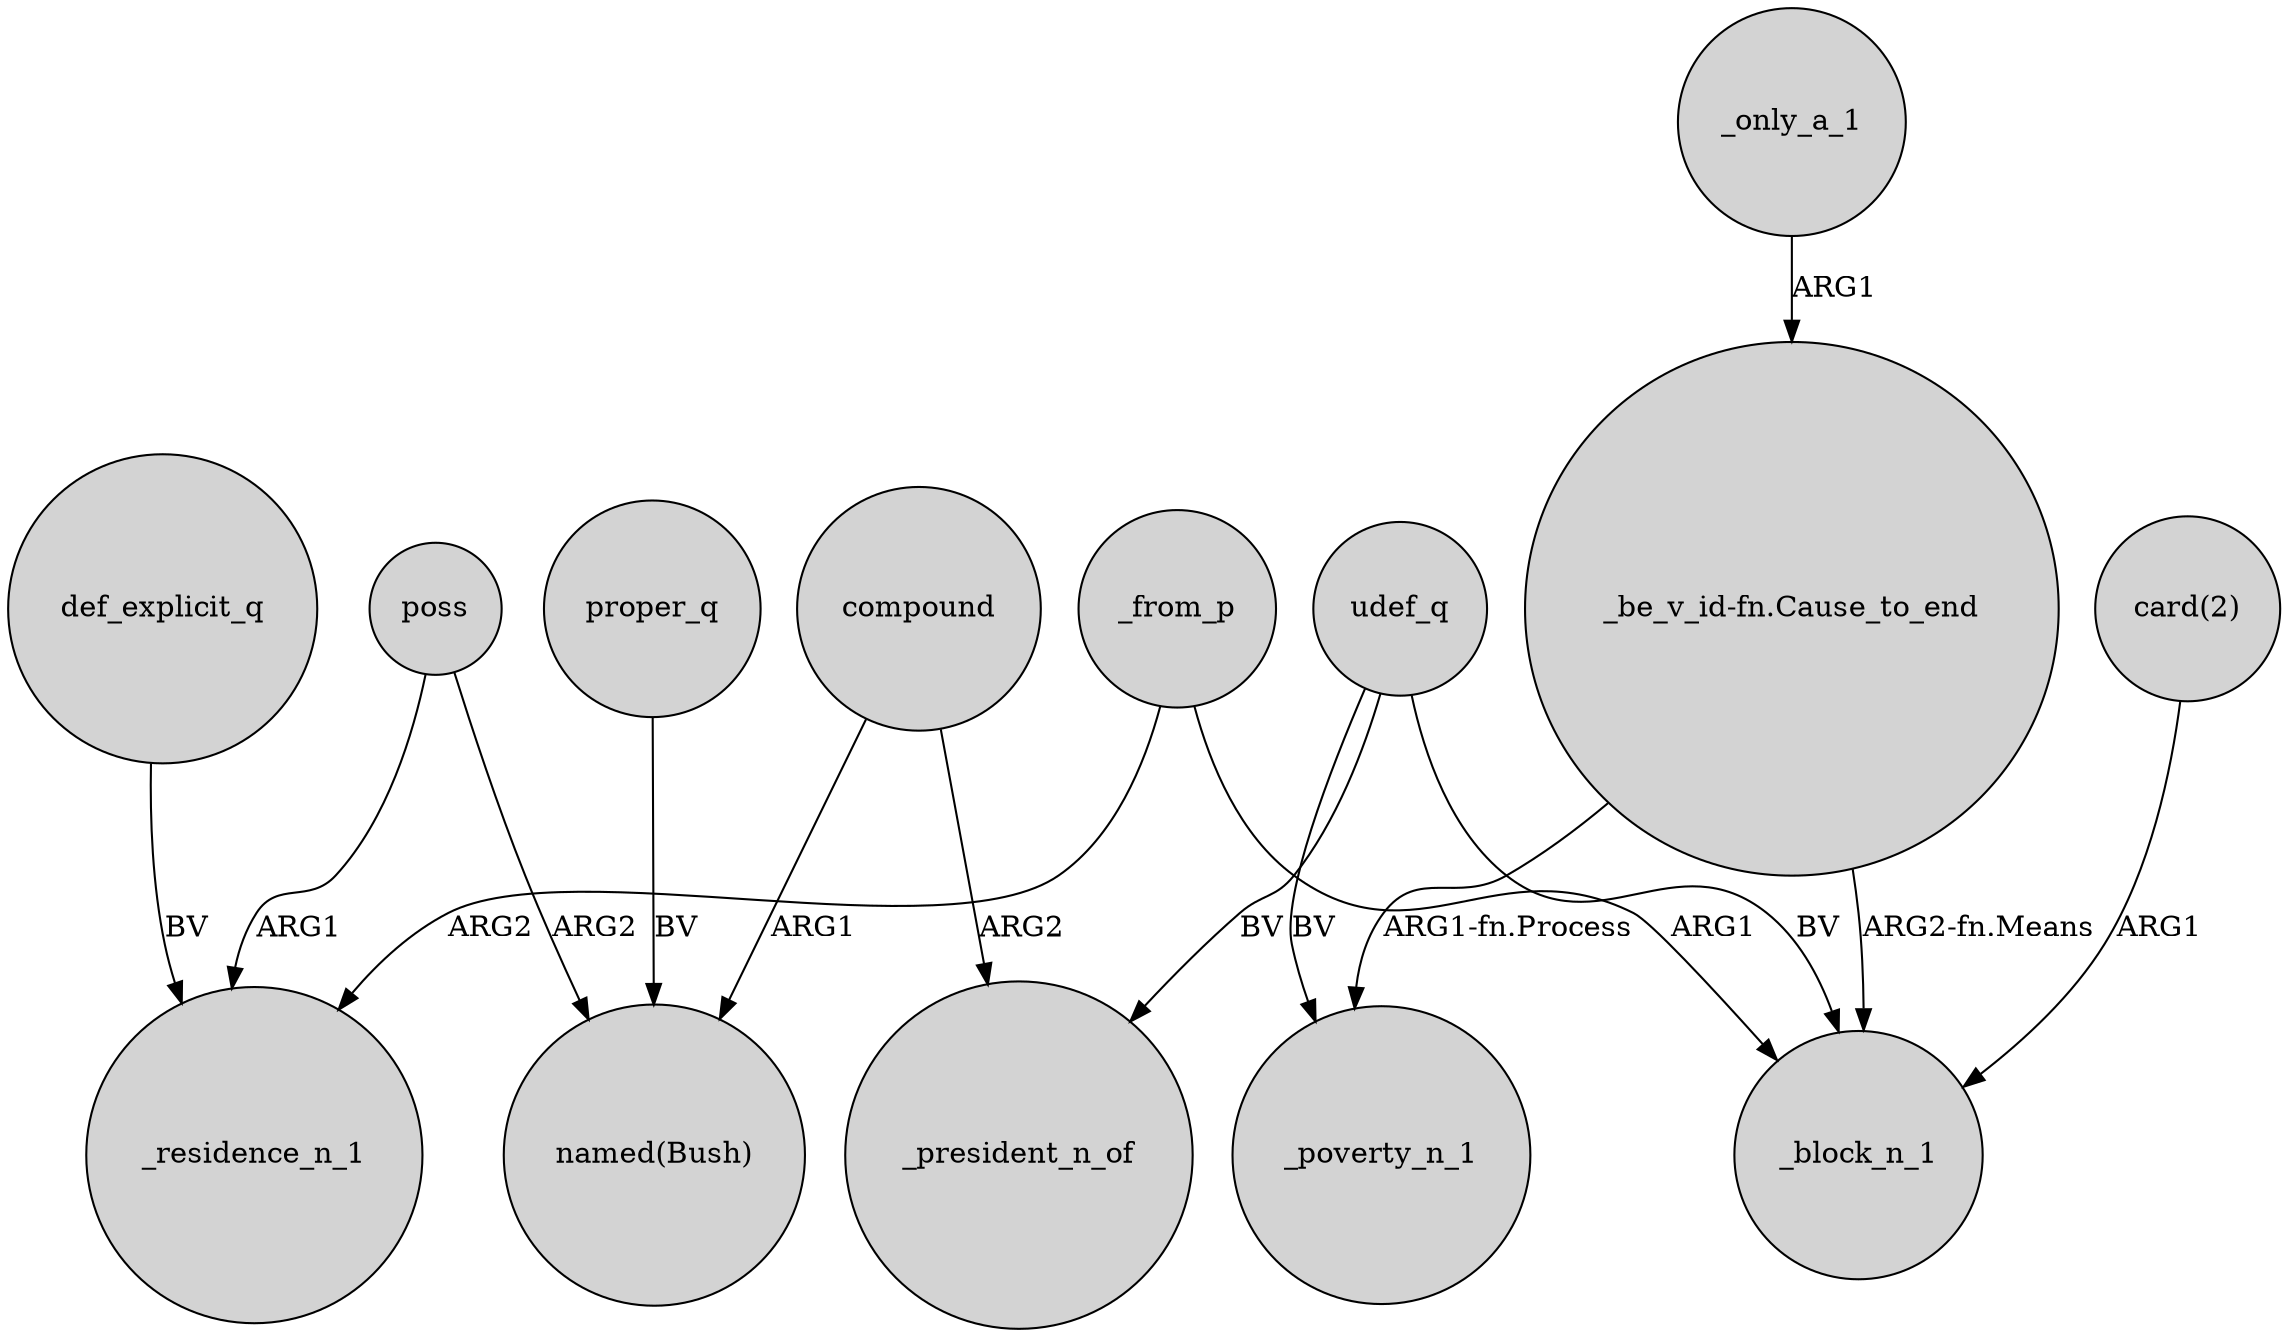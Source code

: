 digraph {
	node [shape=circle style=filled]
	"_be_v_id-fn.Cause_to_end" -> _block_n_1 [label="ARG2-fn.Means"]
	_from_p -> _block_n_1 [label=ARG1]
	poss -> "named(Bush)" [label=ARG2]
	_only_a_1 -> "_be_v_id-fn.Cause_to_end" [label=ARG1]
	compound -> "named(Bush)" [label=ARG1]
	compound -> _president_n_of [label=ARG2]
	udef_q -> _president_n_of [label=BV]
	"card(2)" -> _block_n_1 [label=ARG1]
	poss -> _residence_n_1 [label=ARG1]
	def_explicit_q -> _residence_n_1 [label=BV]
	udef_q -> _poverty_n_1 [label=BV]
	_from_p -> _residence_n_1 [label=ARG2]
	udef_q -> _block_n_1 [label=BV]
	"_be_v_id-fn.Cause_to_end" -> _poverty_n_1 [label="ARG1-fn.Process"]
	proper_q -> "named(Bush)" [label=BV]
}
